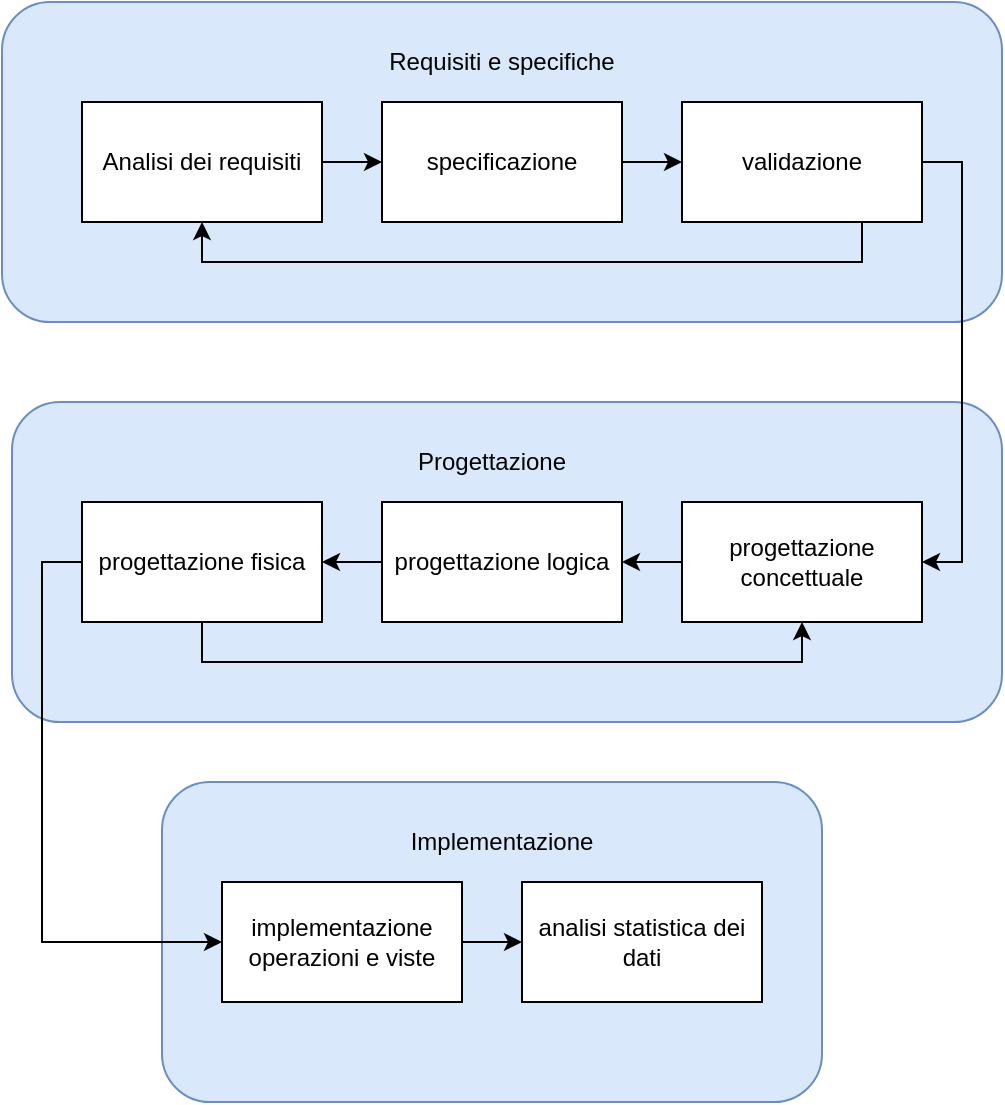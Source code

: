 <mxfile version="15.5.6" type="device"><diagram id="KSICzl72E9kIfiu0TRJa" name="Page-1"><mxGraphModel dx="1350" dy="605" grid="1" gridSize="10" guides="1" tooltips="1" connect="1" arrows="1" fold="1" page="1" pageScale="1" pageWidth="2000" pageHeight="200" math="0" shadow="0"><root><mxCell id="0"/><mxCell id="1" parent="0"/><mxCell id="S9GKo3BIzVyoa0GUqCg9-23" value="" style="rounded=1;whiteSpace=wrap;html=1;fillColor=#dae8fc;strokeColor=#6c8ebf;" parent="1" vertex="1"><mxGeometry x="140" y="600" width="330" height="160" as="geometry"/></mxCell><mxCell id="S9GKo3BIzVyoa0GUqCg9-13" value="" style="rounded=1;whiteSpace=wrap;html=1;fillColor=#dae8fc;strokeColor=#6c8ebf;" parent="1" vertex="1"><mxGeometry x="65" y="410" width="495" height="160" as="geometry"/></mxCell><mxCell id="S9GKo3BIzVyoa0GUqCg9-12" value="" style="rounded=1;whiteSpace=wrap;html=1;fillColor=#dae8fc;strokeColor=#6c8ebf;" parent="1" vertex="1"><mxGeometry x="60" y="210" width="500" height="160" as="geometry"/></mxCell><mxCell id="S9GKo3BIzVyoa0GUqCg9-4" style="edgeStyle=orthogonalEdgeStyle;rounded=0;orthogonalLoop=1;jettySize=auto;html=1;" parent="1" source="S9GKo3BIzVyoa0GUqCg9-1" target="S9GKo3BIzVyoa0GUqCg9-2" edge="1"><mxGeometry relative="1" as="geometry"/></mxCell><mxCell id="S9GKo3BIzVyoa0GUqCg9-1" value="Analisi dei requisiti" style="rounded=0;whiteSpace=wrap;html=1;" parent="1" vertex="1"><mxGeometry x="100" y="260" width="120" height="60" as="geometry"/></mxCell><mxCell id="S9GKo3BIzVyoa0GUqCg9-6" style="edgeStyle=orthogonalEdgeStyle;rounded=0;orthogonalLoop=1;jettySize=auto;html=1;entryX=0;entryY=0.5;entryDx=0;entryDy=0;" parent="1" source="S9GKo3BIzVyoa0GUqCg9-2" target="S9GKo3BIzVyoa0GUqCg9-5" edge="1"><mxGeometry relative="1" as="geometry"/></mxCell><mxCell id="S9GKo3BIzVyoa0GUqCg9-2" value="specificazione" style="rounded=0;whiteSpace=wrap;html=1;" parent="1" vertex="1"><mxGeometry x="250" y="260" width="120" height="60" as="geometry"/></mxCell><mxCell id="S9GKo3BIzVyoa0GUqCg9-7" style="edgeStyle=orthogonalEdgeStyle;rounded=0;orthogonalLoop=1;jettySize=auto;html=1;entryX=0.5;entryY=1;entryDx=0;entryDy=0;" parent="1" source="S9GKo3BIzVyoa0GUqCg9-5" target="S9GKo3BIzVyoa0GUqCg9-1" edge="1"><mxGeometry relative="1" as="geometry"><Array as="points"><mxPoint x="490" y="340"/><mxPoint x="160" y="340"/></Array></mxGeometry></mxCell><mxCell id="JAC1Khn_VsYQnYreV4gs-4" style="edgeStyle=orthogonalEdgeStyle;rounded=0;orthogonalLoop=1;jettySize=auto;html=1;exitX=1;exitY=0.5;exitDx=0;exitDy=0;entryX=1;entryY=0.5;entryDx=0;entryDy=0;" edge="1" parent="1" source="S9GKo3BIzVyoa0GUqCg9-5" target="S9GKo3BIzVyoa0GUqCg9-8"><mxGeometry relative="1" as="geometry"/></mxCell><mxCell id="S9GKo3BIzVyoa0GUqCg9-5" value="validazione" style="rounded=0;whiteSpace=wrap;html=1;" parent="1" vertex="1"><mxGeometry x="400" y="260" width="120" height="60" as="geometry"/></mxCell><mxCell id="JAC1Khn_VsYQnYreV4gs-5" style="edgeStyle=orthogonalEdgeStyle;rounded=0;orthogonalLoop=1;jettySize=auto;html=1;exitX=0;exitY=0.5;exitDx=0;exitDy=0;entryX=1;entryY=0.5;entryDx=0;entryDy=0;" edge="1" parent="1" source="S9GKo3BIzVyoa0GUqCg9-8" target="S9GKo3BIzVyoa0GUqCg9-9"><mxGeometry relative="1" as="geometry"/></mxCell><mxCell id="S9GKo3BIzVyoa0GUqCg9-8" value="progettazione concettuale" style="rounded=0;whiteSpace=wrap;html=1;" parent="1" vertex="1"><mxGeometry x="400" y="460" width="120" height="60" as="geometry"/></mxCell><mxCell id="JAC1Khn_VsYQnYreV4gs-6" style="edgeStyle=orthogonalEdgeStyle;rounded=0;orthogonalLoop=1;jettySize=auto;html=1;exitX=0;exitY=0.5;exitDx=0;exitDy=0;entryX=1;entryY=0.5;entryDx=0;entryDy=0;" edge="1" parent="1" source="S9GKo3BIzVyoa0GUqCg9-9" target="S9GKo3BIzVyoa0GUqCg9-16"><mxGeometry relative="1" as="geometry"/></mxCell><mxCell id="S9GKo3BIzVyoa0GUqCg9-9" value="progettazione logica" style="rounded=0;whiteSpace=wrap;html=1;" parent="1" vertex="1"><mxGeometry x="250" y="460" width="120" height="60" as="geometry"/></mxCell><mxCell id="S9GKo3BIzVyoa0GUqCg9-14" value="Requisiti e specifiche" style="text;html=1;strokeColor=none;fillColor=none;align=center;verticalAlign=middle;whiteSpace=wrap;rounded=0;" parent="1" vertex="1"><mxGeometry x="240" y="230" width="140" height="20" as="geometry"/></mxCell><mxCell id="S9GKo3BIzVyoa0GUqCg9-15" value="Progettazione" style="text;html=1;strokeColor=none;fillColor=none;align=center;verticalAlign=middle;whiteSpace=wrap;rounded=0;" parent="1" vertex="1"><mxGeometry x="260" y="430" width="90" height="20" as="geometry"/></mxCell><mxCell id="JAC1Khn_VsYQnYreV4gs-7" style="edgeStyle=orthogonalEdgeStyle;rounded=0;orthogonalLoop=1;jettySize=auto;html=1;exitX=0.5;exitY=1;exitDx=0;exitDy=0;entryX=0.5;entryY=1;entryDx=0;entryDy=0;" edge="1" parent="1" source="S9GKo3BIzVyoa0GUqCg9-16" target="S9GKo3BIzVyoa0GUqCg9-8"><mxGeometry relative="1" as="geometry"/></mxCell><mxCell id="JAC1Khn_VsYQnYreV4gs-8" style="edgeStyle=orthogonalEdgeStyle;rounded=0;orthogonalLoop=1;jettySize=auto;html=1;exitX=0;exitY=0.5;exitDx=0;exitDy=0;entryX=0;entryY=0.5;entryDx=0;entryDy=0;" edge="1" parent="1" source="S9GKo3BIzVyoa0GUqCg9-16" target="S9GKo3BIzVyoa0GUqCg9-20"><mxGeometry relative="1" as="geometry"/></mxCell><mxCell id="S9GKo3BIzVyoa0GUqCg9-16" value="progettazione fisica" style="rounded=0;whiteSpace=wrap;html=1;" parent="1" vertex="1"><mxGeometry x="100" y="460" width="120" height="60" as="geometry"/></mxCell><mxCell id="S9GKo3BIzVyoa0GUqCg9-19" value="analisi statistica dei dati" style="rounded=0;whiteSpace=wrap;html=1;" parent="1" vertex="1"><mxGeometry x="320" y="650" width="120" height="60" as="geometry"/></mxCell><mxCell id="JAC1Khn_VsYQnYreV4gs-9" style="edgeStyle=orthogonalEdgeStyle;rounded=0;orthogonalLoop=1;jettySize=auto;html=1;exitX=1;exitY=0.5;exitDx=0;exitDy=0;entryX=0;entryY=0.5;entryDx=0;entryDy=0;" edge="1" parent="1" source="S9GKo3BIzVyoa0GUqCg9-20" target="S9GKo3BIzVyoa0GUqCg9-19"><mxGeometry relative="1" as="geometry"/></mxCell><mxCell id="S9GKo3BIzVyoa0GUqCg9-20" value="&lt;span&gt;implementazione operazioni e viste&lt;/span&gt;" style="rounded=0;whiteSpace=wrap;html=1;" parent="1" vertex="1"><mxGeometry x="170" y="650" width="120" height="60" as="geometry"/></mxCell><mxCell id="S9GKo3BIzVyoa0GUqCg9-25" value="Implementazione" style="text;html=1;strokeColor=none;fillColor=none;align=center;verticalAlign=middle;whiteSpace=wrap;rounded=0;" parent="1" vertex="1"><mxGeometry x="265" y="620" width="90" height="20" as="geometry"/></mxCell></root></mxGraphModel></diagram></mxfile>